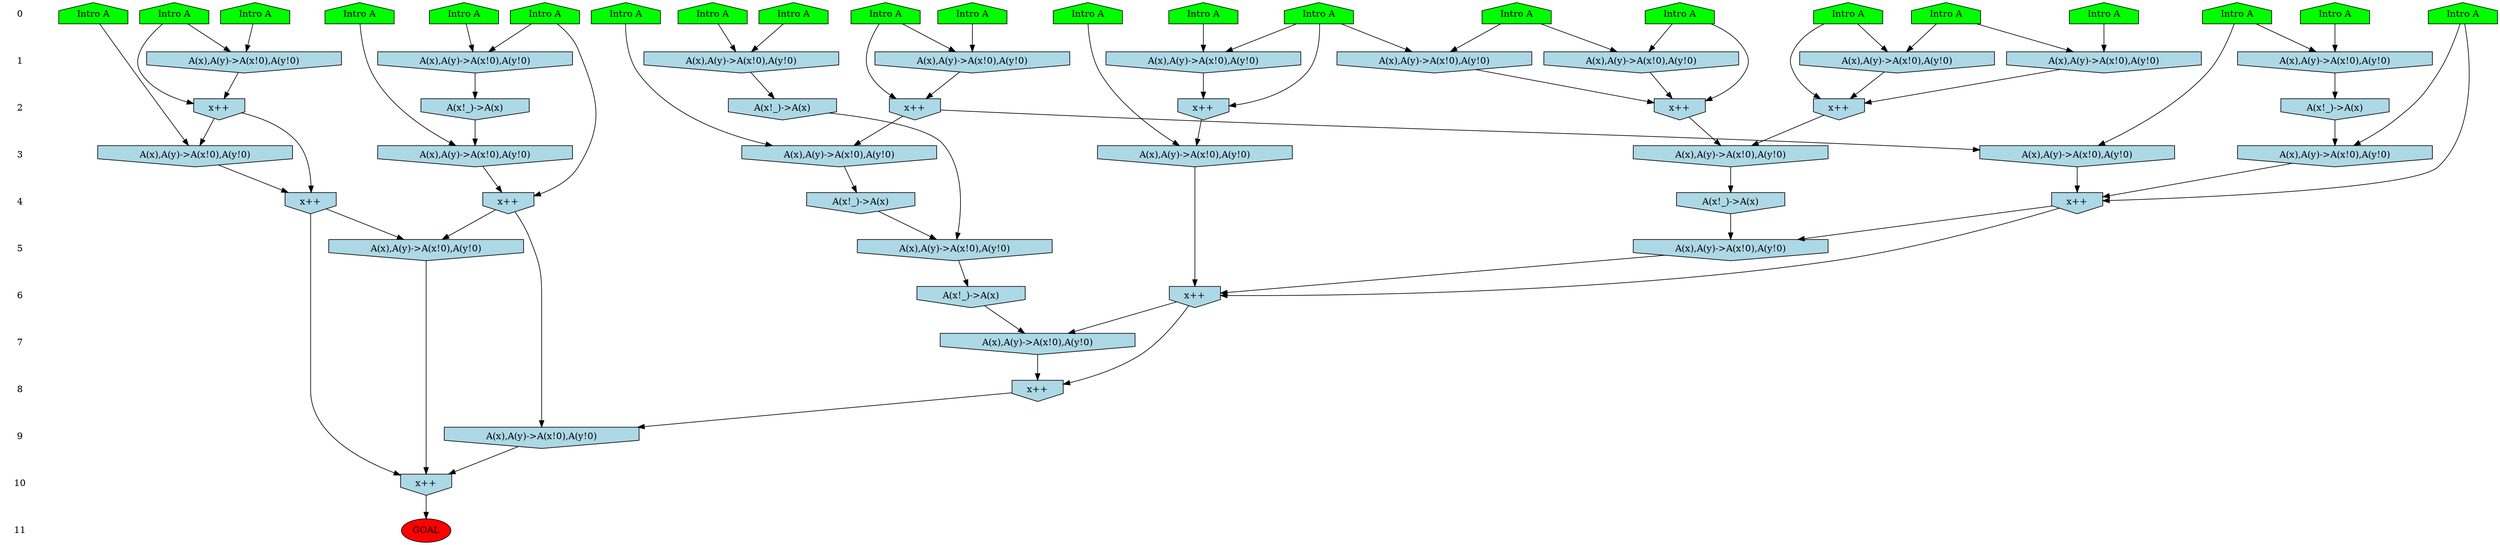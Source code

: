 /* Compression of 1 causal flows obtained in average at 2.353299E+00 t.u */
/* Compressed causal flows were: [688] */
digraph G{
 ranksep=.5 ; 
{ rank = same ; "0" [shape=plaintext] ; node_1 [label ="Intro A", shape=house, style=filled, fillcolor=green] ;
node_2 [label ="Intro A", shape=house, style=filled, fillcolor=green] ;
node_3 [label ="Intro A", shape=house, style=filled, fillcolor=green] ;
node_4 [label ="Intro A", shape=house, style=filled, fillcolor=green] ;
node_5 [label ="Intro A", shape=house, style=filled, fillcolor=green] ;
node_6 [label ="Intro A", shape=house, style=filled, fillcolor=green] ;
node_7 [label ="Intro A", shape=house, style=filled, fillcolor=green] ;
node_8 [label ="Intro A", shape=house, style=filled, fillcolor=green] ;
node_9 [label ="Intro A", shape=house, style=filled, fillcolor=green] ;
node_10 [label ="Intro A", shape=house, style=filled, fillcolor=green] ;
node_11 [label ="Intro A", shape=house, style=filled, fillcolor=green] ;
node_12 [label ="Intro A", shape=house, style=filled, fillcolor=green] ;
node_13 [label ="Intro A", shape=house, style=filled, fillcolor=green] ;
node_14 [label ="Intro A", shape=house, style=filled, fillcolor=green] ;
node_15 [label ="Intro A", shape=house, style=filled, fillcolor=green] ;
node_16 [label ="Intro A", shape=house, style=filled, fillcolor=green] ;
node_17 [label ="Intro A", shape=house, style=filled, fillcolor=green] ;
node_18 [label ="Intro A", shape=house, style=filled, fillcolor=green] ;
node_19 [label ="Intro A", shape=house, style=filled, fillcolor=green] ;
node_20 [label ="Intro A", shape=house, style=filled, fillcolor=green] ;
node_21 [label ="Intro A", shape=house, style=filled, fillcolor=green] ;
node_22 [label ="Intro A", shape=house, style=filled, fillcolor=green] ;
}
{ rank = same ; "1" [shape=plaintext] ; node_23 [label="A(x),A(y)->A(x!0),A(y!0)", shape=invhouse, style=filled, fillcolor = lightblue] ;
node_25 [label="A(x),A(y)->A(x!0),A(y!0)", shape=invhouse, style=filled, fillcolor = lightblue] ;
node_26 [label="A(x),A(y)->A(x!0),A(y!0)", shape=invhouse, style=filled, fillcolor = lightblue] ;
node_28 [label="A(x),A(y)->A(x!0),A(y!0)", shape=invhouse, style=filled, fillcolor = lightblue] ;
node_29 [label="A(x),A(y)->A(x!0),A(y!0)", shape=invhouse, style=filled, fillcolor = lightblue] ;
node_30 [label="A(x),A(y)->A(x!0),A(y!0)", shape=invhouse, style=filled, fillcolor = lightblue] ;
node_31 [label="A(x),A(y)->A(x!0),A(y!0)", shape=invhouse, style=filled, fillcolor = lightblue] ;
node_33 [label="A(x),A(y)->A(x!0),A(y!0)", shape=invhouse, style=filled, fillcolor = lightblue] ;
node_34 [label="A(x),A(y)->A(x!0),A(y!0)", shape=invhouse, style=filled, fillcolor = lightblue] ;
node_42 [label="A(x),A(y)->A(x!0),A(y!0)", shape=invhouse, style=filled, fillcolor = lightblue] ;
}
{ rank = same ; "2" [shape=plaintext] ; node_24 [label="x++", shape=invhouse, style=filled, fillcolor = lightblue] ;
node_27 [label="x++", shape=invhouse, style=filled, fillcolor = lightblue] ;
node_32 [label="x++", shape=invhouse, style=filled, fillcolor = lightblue] ;
node_35 [label="A(x!_)->A(x)", shape=invhouse, style=filled, fillcolor = lightblue] ;
node_37 [label="x++", shape=invhouse, style=filled, fillcolor = lightblue] ;
node_41 [label="A(x!_)->A(x)", shape=invhouse, style=filled, fillcolor = lightblue] ;
node_43 [label="A(x!_)->A(x)", shape=invhouse, style=filled, fillcolor = lightblue] ;
node_46 [label="x++", shape=invhouse, style=filled, fillcolor = lightblue] ;
}
{ rank = same ; "3" [shape=plaintext] ; node_36 [label="A(x),A(y)->A(x!0),A(y!0)", shape=invhouse, style=filled, fillcolor = lightblue] ;
node_38 [label="A(x),A(y)->A(x!0),A(y!0)", shape=invhouse, style=filled, fillcolor = lightblue] ;
node_40 [label="A(x),A(y)->A(x!0),A(y!0)", shape=invhouse, style=filled, fillcolor = lightblue] ;
node_44 [label="A(x),A(y)->A(x!0),A(y!0)", shape=invhouse, style=filled, fillcolor = lightblue] ;
node_50 [label="A(x),A(y)->A(x!0),A(y!0)", shape=invhouse, style=filled, fillcolor = lightblue] ;
node_52 [label="A(x),A(y)->A(x!0),A(y!0)", shape=invhouse, style=filled, fillcolor = lightblue] ;
node_54 [label="A(x),A(y)->A(x!0),A(y!0)", shape=invhouse, style=filled, fillcolor = lightblue] ;
}
{ rank = same ; "4" [shape=plaintext] ; node_39 [label="A(x!_)->A(x)", shape=invhouse, style=filled, fillcolor = lightblue] ;
node_45 [label="x++", shape=invhouse, style=filled, fillcolor = lightblue] ;
node_47 [label="A(x!_)->A(x)", shape=invhouse, style=filled, fillcolor = lightblue] ;
node_51 [label="x++", shape=invhouse, style=filled, fillcolor = lightblue] ;
node_55 [label="x++", shape=invhouse, style=filled, fillcolor = lightblue] ;
}
{ rank = same ; "5" [shape=plaintext] ; node_48 [label="A(x),A(y)->A(x!0),A(y!0)", shape=invhouse, style=filled, fillcolor = lightblue] ;
node_49 [label="A(x),A(y)->A(x!0),A(y!0)", shape=invhouse, style=filled, fillcolor = lightblue] ;
node_57 [label="A(x),A(y)->A(x!0),A(y!0)", shape=invhouse, style=filled, fillcolor = lightblue] ;
}
{ rank = same ; "6" [shape=plaintext] ; node_53 [label="A(x!_)->A(x)", shape=invhouse, style=filled, fillcolor = lightblue] ;
node_56 [label="x++", shape=invhouse, style=filled, fillcolor = lightblue] ;
}
{ rank = same ; "7" [shape=plaintext] ; node_58 [label="A(x),A(y)->A(x!0),A(y!0)", shape=invhouse, style=filled, fillcolor = lightblue] ;
}
{ rank = same ; "8" [shape=plaintext] ; node_59 [label="x++", shape=invhouse, style=filled, fillcolor = lightblue] ;
}
{ rank = same ; "9" [shape=plaintext] ; node_60 [label="A(x),A(y)->A(x!0),A(y!0)", shape=invhouse, style=filled, fillcolor = lightblue] ;
}
{ rank = same ; "10" [shape=plaintext] ; node_61 [label="x++", shape=invhouse, style=filled, fillcolor = lightblue] ;
}
{ rank = same ; "11" [shape=plaintext] ; node_62 [label ="GOAL", style=filled, fillcolor=red] ;
}
"0" -> "1" [style="invis"]; 
"1" -> "2" [style="invis"]; 
"2" -> "3" [style="invis"]; 
"3" -> "4" [style="invis"]; 
"4" -> "5" [style="invis"]; 
"5" -> "6" [style="invis"]; 
"6" -> "7" [style="invis"]; 
"7" -> "8" [style="invis"]; 
"8" -> "9" [style="invis"]; 
"9" -> "10" [style="invis"]; 
"10" -> "11" [style="invis"]; 
node_11 -> node_23
node_16 -> node_23
node_16 -> node_24
node_23 -> node_24
node_3 -> node_25
node_8 -> node_25
node_3 -> node_26
node_5 -> node_26
node_5 -> node_27
node_25 -> node_27
node_26 -> node_27
node_15 -> node_28
node_18 -> node_28
node_8 -> node_29
node_20 -> node_29
node_7 -> node_30
node_18 -> node_30
node_10 -> node_31
node_21 -> node_31
node_15 -> node_32
node_28 -> node_32
node_30 -> node_32
node_9 -> node_33
node_19 -> node_33
node_13 -> node_34
node_22 -> node_34
node_31 -> node_35
node_27 -> node_36
node_32 -> node_36
node_22 -> node_37
node_34 -> node_37
node_12 -> node_38
node_37 -> node_38
node_36 -> node_39
node_2 -> node_40
node_35 -> node_40
node_33 -> node_41
node_4 -> node_42
node_17 -> node_42
node_42 -> node_43
node_10 -> node_44
node_37 -> node_44
node_2 -> node_45
node_40 -> node_45
node_44 -> node_45
node_8 -> node_46
node_29 -> node_46
node_38 -> node_47
node_43 -> node_48
node_47 -> node_48
node_39 -> node_49
node_45 -> node_49
node_6 -> node_50
node_24 -> node_50
node_24 -> node_51
node_50 -> node_51
node_1 -> node_52
node_46 -> node_52
node_48 -> node_53
node_14 -> node_54
node_41 -> node_54
node_9 -> node_55
node_54 -> node_55
node_45 -> node_56
node_49 -> node_56
node_52 -> node_56
node_51 -> node_57
node_55 -> node_57
node_53 -> node_58
node_56 -> node_58
node_56 -> node_59
node_58 -> node_59
node_55 -> node_60
node_59 -> node_60
node_51 -> node_61
node_57 -> node_61
node_60 -> node_61
node_61 -> node_62
}
/*
 Dot generation time: 0.000189
*/